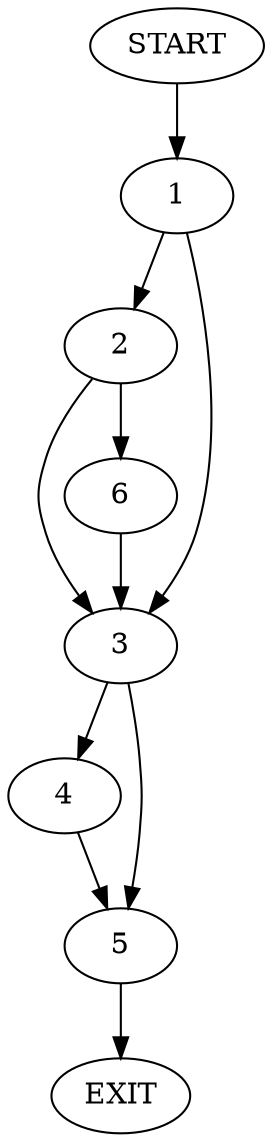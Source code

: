 digraph {
0 [label="START"]
7 [label="EXIT"]
0 -> 1
1 -> 2
1 -> 3
3 -> 4
3 -> 5
2 -> 6
2 -> 3
6 -> 3
5 -> 7
4 -> 5
}
